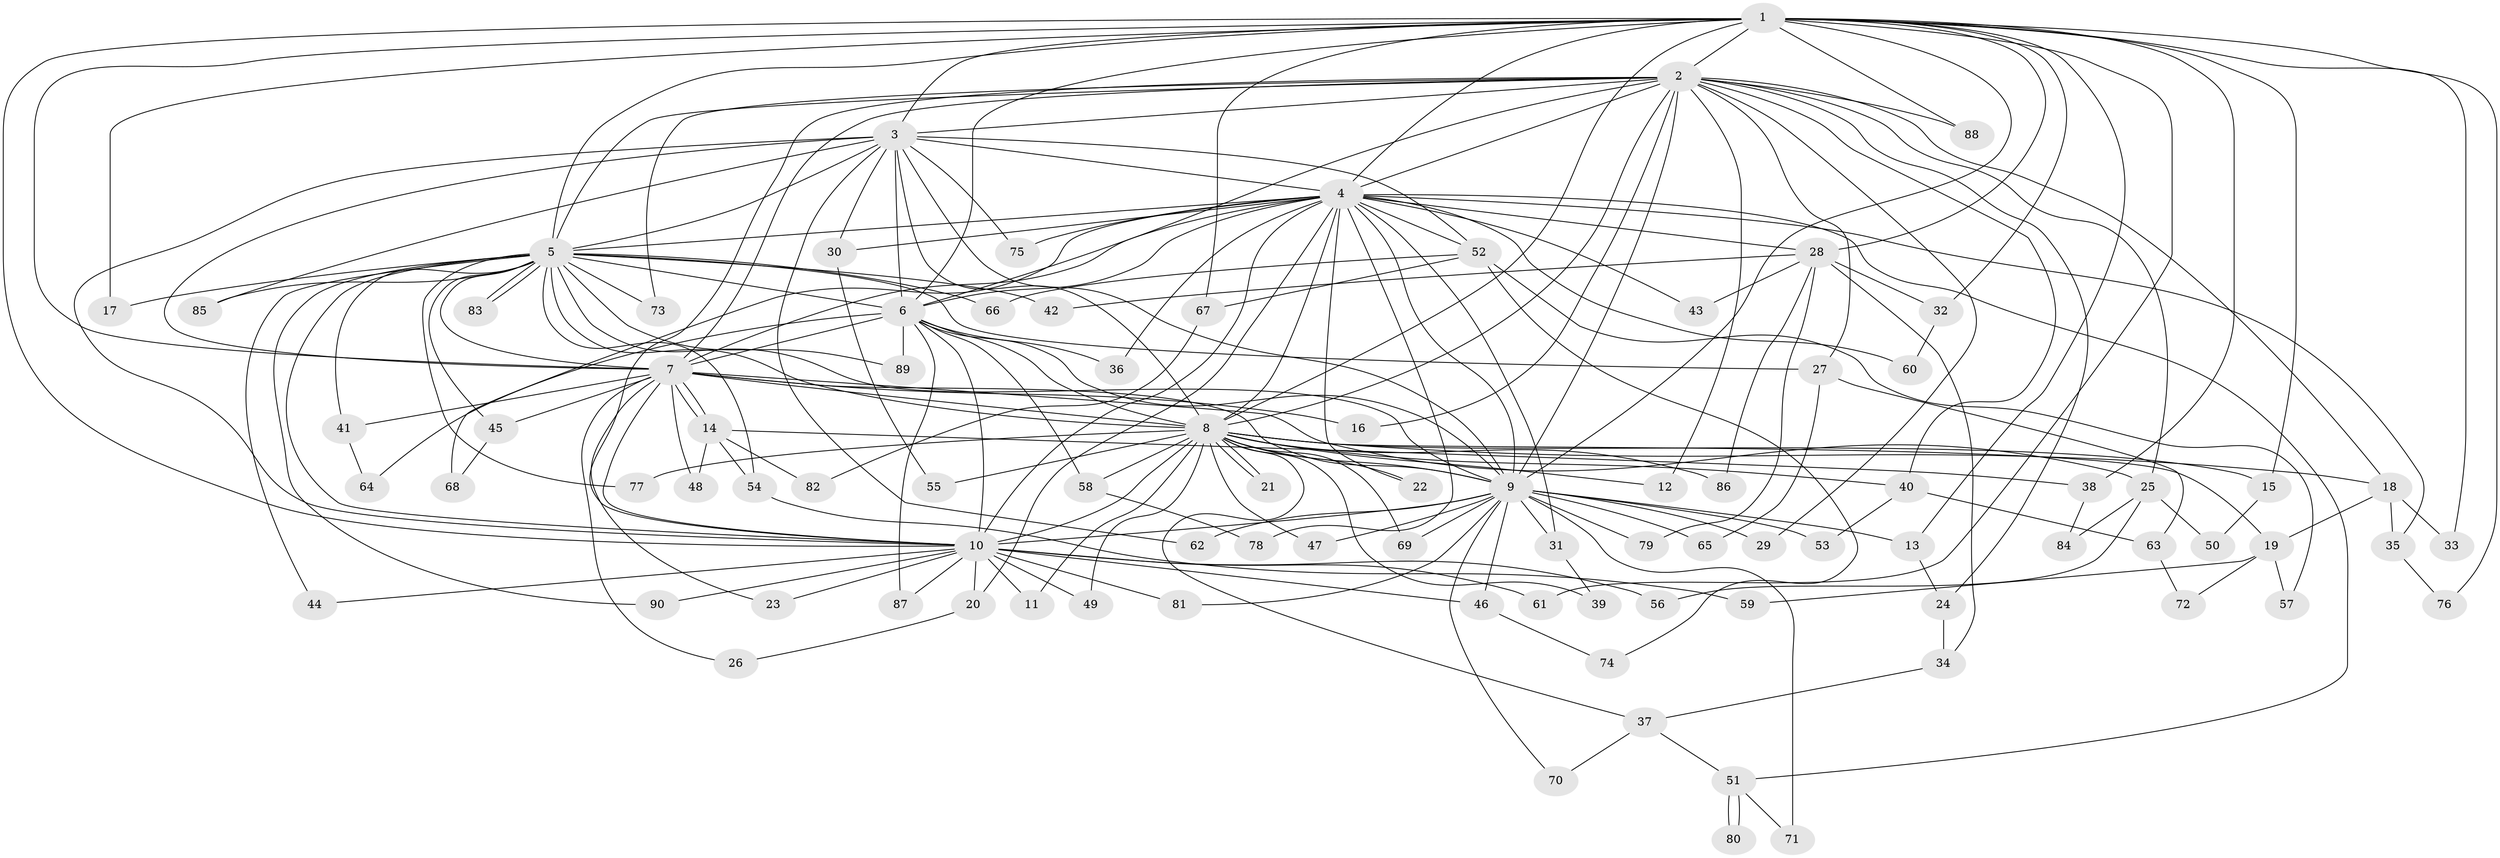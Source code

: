 // Generated by graph-tools (version 1.1) at 2025/01/03/09/25 03:01:20]
// undirected, 90 vertices, 205 edges
graph export_dot {
graph [start="1"]
  node [color=gray90,style=filled];
  1;
  2;
  3;
  4;
  5;
  6;
  7;
  8;
  9;
  10;
  11;
  12;
  13;
  14;
  15;
  16;
  17;
  18;
  19;
  20;
  21;
  22;
  23;
  24;
  25;
  26;
  27;
  28;
  29;
  30;
  31;
  32;
  33;
  34;
  35;
  36;
  37;
  38;
  39;
  40;
  41;
  42;
  43;
  44;
  45;
  46;
  47;
  48;
  49;
  50;
  51;
  52;
  53;
  54;
  55;
  56;
  57;
  58;
  59;
  60;
  61;
  62;
  63;
  64;
  65;
  66;
  67;
  68;
  69;
  70;
  71;
  72;
  73;
  74;
  75;
  76;
  77;
  78;
  79;
  80;
  81;
  82;
  83;
  84;
  85;
  86;
  87;
  88;
  89;
  90;
  1 -- 2;
  1 -- 3;
  1 -- 4;
  1 -- 5;
  1 -- 6;
  1 -- 7;
  1 -- 8;
  1 -- 9;
  1 -- 10;
  1 -- 13;
  1 -- 15;
  1 -- 17;
  1 -- 28;
  1 -- 32;
  1 -- 33;
  1 -- 38;
  1 -- 61;
  1 -- 67;
  1 -- 76;
  1 -- 88;
  2 -- 3;
  2 -- 4;
  2 -- 5;
  2 -- 6;
  2 -- 7;
  2 -- 8;
  2 -- 9;
  2 -- 10;
  2 -- 12;
  2 -- 16;
  2 -- 18;
  2 -- 24;
  2 -- 25;
  2 -- 27;
  2 -- 29;
  2 -- 40;
  2 -- 73;
  2 -- 88;
  3 -- 4;
  3 -- 5;
  3 -- 6;
  3 -- 7;
  3 -- 8;
  3 -- 9;
  3 -- 10;
  3 -- 30;
  3 -- 52;
  3 -- 62;
  3 -- 75;
  3 -- 85;
  4 -- 5;
  4 -- 6;
  4 -- 7;
  4 -- 8;
  4 -- 9;
  4 -- 10;
  4 -- 20;
  4 -- 22;
  4 -- 28;
  4 -- 30;
  4 -- 31;
  4 -- 35;
  4 -- 36;
  4 -- 43;
  4 -- 51;
  4 -- 52;
  4 -- 60;
  4 -- 68;
  4 -- 75;
  4 -- 78;
  5 -- 6;
  5 -- 7;
  5 -- 8;
  5 -- 9;
  5 -- 10;
  5 -- 17;
  5 -- 27;
  5 -- 41;
  5 -- 42;
  5 -- 44;
  5 -- 45;
  5 -- 54;
  5 -- 66;
  5 -- 73;
  5 -- 77;
  5 -- 83;
  5 -- 83;
  5 -- 85;
  5 -- 89;
  5 -- 90;
  6 -- 7;
  6 -- 8;
  6 -- 9;
  6 -- 10;
  6 -- 36;
  6 -- 58;
  6 -- 64;
  6 -- 87;
  6 -- 89;
  7 -- 8;
  7 -- 9;
  7 -- 10;
  7 -- 14;
  7 -- 14;
  7 -- 16;
  7 -- 23;
  7 -- 25;
  7 -- 26;
  7 -- 41;
  7 -- 45;
  7 -- 48;
  8 -- 9;
  8 -- 10;
  8 -- 11;
  8 -- 12;
  8 -- 15;
  8 -- 18;
  8 -- 19;
  8 -- 21;
  8 -- 21;
  8 -- 22;
  8 -- 37;
  8 -- 39;
  8 -- 40;
  8 -- 47;
  8 -- 49;
  8 -- 55;
  8 -- 58;
  8 -- 69;
  8 -- 77;
  8 -- 86;
  9 -- 10;
  9 -- 13;
  9 -- 29;
  9 -- 31;
  9 -- 46;
  9 -- 47;
  9 -- 53;
  9 -- 62;
  9 -- 65;
  9 -- 69;
  9 -- 70;
  9 -- 71;
  9 -- 79;
  9 -- 81;
  10 -- 11;
  10 -- 20;
  10 -- 23;
  10 -- 44;
  10 -- 46;
  10 -- 49;
  10 -- 56;
  10 -- 61;
  10 -- 81;
  10 -- 87;
  10 -- 90;
  13 -- 24;
  14 -- 38;
  14 -- 48;
  14 -- 54;
  14 -- 82;
  15 -- 50;
  18 -- 19;
  18 -- 33;
  18 -- 35;
  19 -- 57;
  19 -- 59;
  19 -- 72;
  20 -- 26;
  24 -- 34;
  25 -- 50;
  25 -- 56;
  25 -- 84;
  27 -- 63;
  27 -- 65;
  28 -- 32;
  28 -- 34;
  28 -- 42;
  28 -- 43;
  28 -- 79;
  28 -- 86;
  30 -- 55;
  31 -- 39;
  32 -- 60;
  34 -- 37;
  35 -- 76;
  37 -- 51;
  37 -- 70;
  38 -- 84;
  40 -- 53;
  40 -- 63;
  41 -- 64;
  45 -- 68;
  46 -- 74;
  51 -- 71;
  51 -- 80;
  51 -- 80;
  52 -- 57;
  52 -- 66;
  52 -- 67;
  52 -- 74;
  54 -- 59;
  58 -- 78;
  63 -- 72;
  67 -- 82;
}
